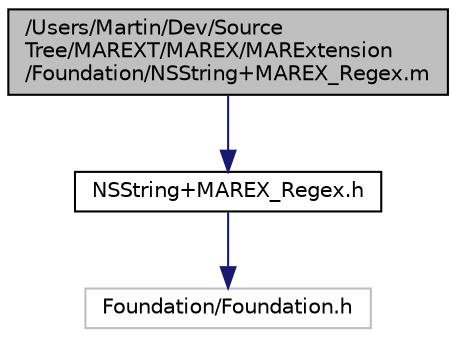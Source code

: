 digraph "/Users/Martin/Dev/SourceTree/MAREXT/MAREX/MARExtension/Foundation/NSString+MAREX_Regex.m"
{
  edge [fontname="Helvetica",fontsize="10",labelfontname="Helvetica",labelfontsize="10"];
  node [fontname="Helvetica",fontsize="10",shape=record];
  Node0 [label="/Users/Martin/Dev/Source\lTree/MAREXT/MAREX/MARExtension\l/Foundation/NSString+MAREX_Regex.m",height=0.2,width=0.4,color="black", fillcolor="grey75", style="filled", fontcolor="black"];
  Node0 -> Node1 [color="midnightblue",fontsize="10",style="solid"];
  Node1 [label="NSString+MAREX_Regex.h",height=0.2,width=0.4,color="black", fillcolor="white", style="filled",URL="$_n_s_string_09_m_a_r_e_x___regex_8h.html"];
  Node1 -> Node2 [color="midnightblue",fontsize="10",style="solid"];
  Node2 [label="Foundation/Foundation.h",height=0.2,width=0.4,color="grey75", fillcolor="white", style="filled"];
}

